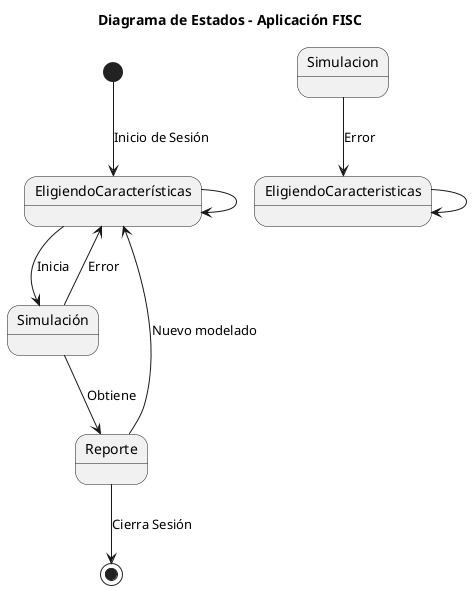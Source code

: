 @startuml

title Diagrama de Estados - Aplicación FISC

[*] --> EligiendoCaracterísticas : Inicio de Sesión
EligiendoCaracterísticas --> Simulación : Inicia
Simulación --> Reporte : Obtiene
Reporte --> EligiendoCaracterísticas : Nuevo modelado
Reporte --> [*] : Cierra Sesión

EligiendoCaracterísticas --> EligiendoCaracterísticas
Simulación --> EligiendoCaracterísticas : Error

EligiendoCaracteristicas --> EligiendoCaracteristicas
Simulacion --> EligiendoCaracteristicas : Error

@enduml
